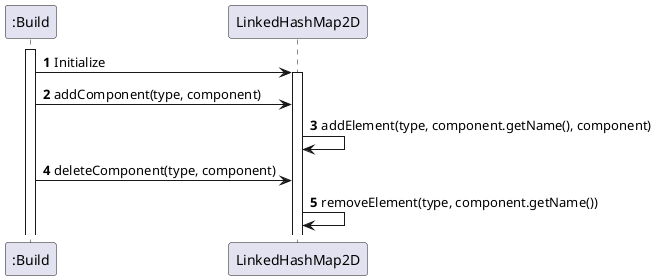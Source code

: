 @startuml
'https://plantuml.com/sequence-diagram

autonumber

activate ":Build"
":Build" -> LinkedHashMap2D: Initialize

activate LinkedHashMap2D

":Build" -> LinkedHashMap2D: addComponent(type, component)

LinkedHashMap2D -> LinkedHashMap2D: addElement(type, component.getName(), component)

":Build" -> LinkedHashMap2D: deleteComponent(type, component)

LinkedHashMap2D -> LinkedHashMap2D: removeElement(type, component.getName())


@enduml